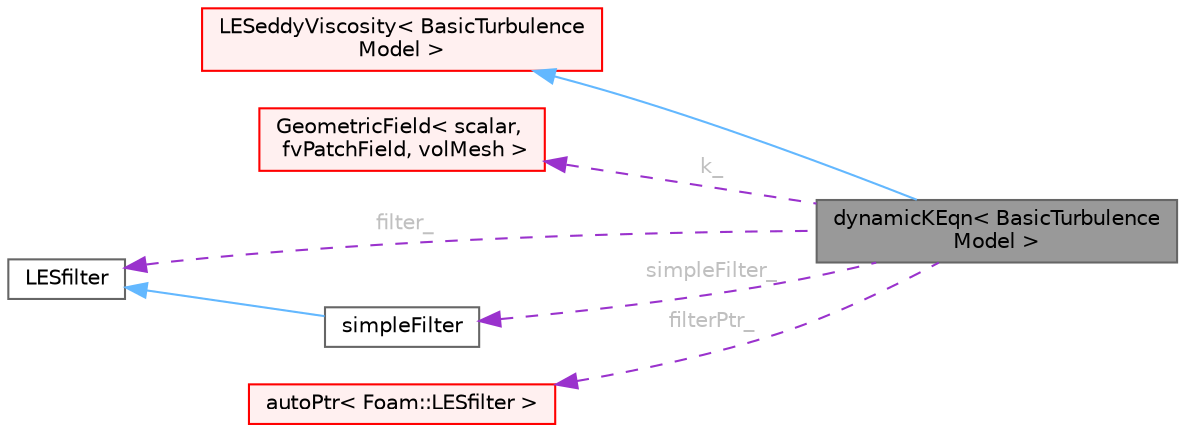 digraph "dynamicKEqn&lt; BasicTurbulenceModel &gt;"
{
 // LATEX_PDF_SIZE
  bgcolor="transparent";
  edge [fontname=Helvetica,fontsize=10,labelfontname=Helvetica,labelfontsize=10];
  node [fontname=Helvetica,fontsize=10,shape=box,height=0.2,width=0.4];
  rankdir="LR";
  Node1 [id="Node000001",label="dynamicKEqn\< BasicTurbulence\lModel \>",height=0.2,width=0.4,color="gray40", fillcolor="grey60", style="filled", fontcolor="black",tooltip="Dynamic one equation eddy-viscosity model."];
  Node2 -> Node1 [id="edge1_Node000001_Node000002",dir="back",color="steelblue1",style="solid",tooltip=" "];
  Node2 [id="Node000002",label="LESeddyViscosity\< BasicTurbulence\lModel \>",height=0.2,width=0.4,color="red", fillcolor="#FFF0F0", style="filled",URL="$classFoam_1_1LESModels_1_1LESeddyViscosity.html",tooltip="Eddy viscosity LES SGS model base class."];
  Node6 -> Node1 [id="edge2_Node000001_Node000006",dir="back",color="darkorchid3",style="dashed",tooltip=" ",label=" k_",fontcolor="grey" ];
  Node6 [id="Node000006",label="GeometricField\< scalar,\l fvPatchField, volMesh \>",height=0.2,width=0.4,color="red", fillcolor="#FFF0F0", style="filled",URL="$classFoam_1_1GeometricField.html",tooltip=" "];
  Node24 -> Node1 [id="edge3_Node000001_Node000024",dir="back",color="darkorchid3",style="dashed",tooltip=" ",label=" simpleFilter_",fontcolor="grey" ];
  Node24 [id="Node000024",label="simpleFilter",height=0.2,width=0.4,color="gray40", fillcolor="white", style="filled",URL="$classFoam_1_1simpleFilter.html",tooltip="Simple top-hat filter used in dynamic LES models."];
  Node25 -> Node24 [id="edge4_Node000024_Node000025",dir="back",color="steelblue1",style="solid",tooltip=" "];
  Node25 [id="Node000025",label="LESfilter",height=0.2,width=0.4,color="gray40", fillcolor="white", style="filled",URL="$classFoam_1_1LESfilter.html",tooltip="Abstract class for LES filters."];
  Node26 -> Node1 [id="edge5_Node000001_Node000026",dir="back",color="darkorchid3",style="dashed",tooltip=" ",label=" filterPtr_",fontcolor="grey" ];
  Node26 [id="Node000026",label="autoPtr\< Foam::LESfilter \>",height=0.2,width=0.4,color="red", fillcolor="#FFF0F0", style="filled",URL="$classFoam_1_1autoPtr.html",tooltip=" "];
  Node25 -> Node1 [id="edge6_Node000001_Node000025",dir="back",color="darkorchid3",style="dashed",tooltip=" ",label=" filter_",fontcolor="grey" ];
}

